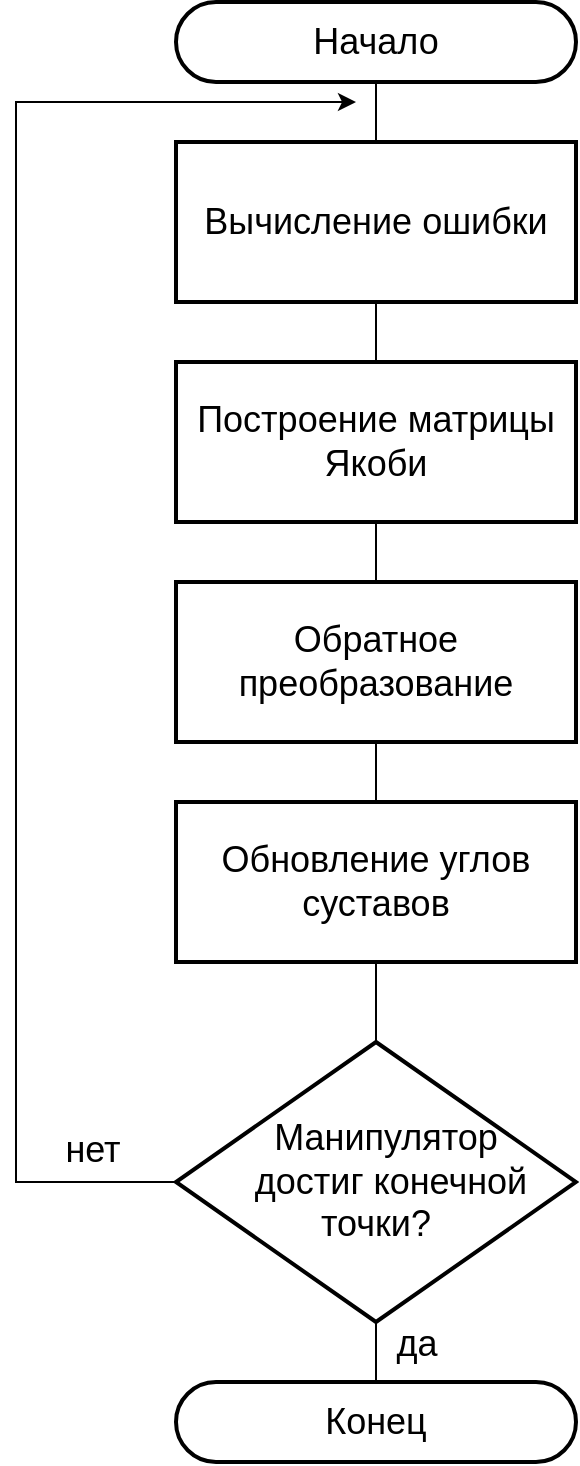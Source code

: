 <mxfile version="26.0.16">
  <diagram name="Страница — 1" id="eGaFwrD_WAsBf7NDzoaS">
    <mxGraphModel dx="1050" dy="629" grid="1" gridSize="10" guides="1" tooltips="1" connect="1" arrows="1" fold="1" page="1" pageScale="1" pageWidth="827" pageHeight="1169" math="0" shadow="0">
      <root>
        <mxCell id="0" />
        <mxCell id="1" parent="0" />
        <mxCell id="tjVxPv9A50ptuYDxmKrU-5" value="" style="edgeStyle=orthogonalEdgeStyle;rounded=0;orthogonalLoop=1;jettySize=auto;html=1;endArrow=none;endFill=0;" parent="1" source="tjVxPv9A50ptuYDxmKrU-3" edge="1">
          <mxGeometry relative="1" as="geometry">
            <mxPoint x="320" y="200" as="targetPoint" />
          </mxGeometry>
        </mxCell>
        <mxCell id="tjVxPv9A50ptuYDxmKrU-3" value="&lt;font style=&quot;font-size: 18px;&quot;&gt;Начало&lt;/font&gt;" style="rounded=1;whiteSpace=wrap;html=1;absoluteArcSize=1;arcSize=72;strokeWidth=2;" parent="1" vertex="1">
          <mxGeometry x="220" y="120" width="200" height="40" as="geometry" />
        </mxCell>
        <mxCell id="tjVxPv9A50ptuYDxmKrU-15" value="" style="edgeStyle=orthogonalEdgeStyle;rounded=0;orthogonalLoop=1;jettySize=auto;html=1;endArrow=none;endFill=0;" parent="1" source="tjVxPv9A50ptuYDxmKrU-10" target="tjVxPv9A50ptuYDxmKrU-12" edge="1">
          <mxGeometry relative="1" as="geometry" />
        </mxCell>
        <mxCell id="tjVxPv9A50ptuYDxmKrU-10" value="&lt;font style=&quot;font-size: 18px;&quot;&gt;Вычисление ошибки&lt;/font&gt;" style="rounded=0;whiteSpace=wrap;html=1;absoluteArcSize=1;arcSize=14;strokeWidth=2;" parent="1" vertex="1">
          <mxGeometry x="220" y="190" width="200" height="80" as="geometry" />
        </mxCell>
        <mxCell id="tjVxPv9A50ptuYDxmKrU-16" value="" style="edgeStyle=orthogonalEdgeStyle;rounded=0;orthogonalLoop=1;jettySize=auto;html=1;endArrow=none;endFill=0;" parent="1" source="tjVxPv9A50ptuYDxmKrU-12" target="tjVxPv9A50ptuYDxmKrU-13" edge="1">
          <mxGeometry relative="1" as="geometry" />
        </mxCell>
        <mxCell id="tjVxPv9A50ptuYDxmKrU-12" value="&lt;font style=&quot;font-size: 18px;&quot;&gt;Построение матрицы Якоби&lt;/font&gt;" style="rounded=0;whiteSpace=wrap;html=1;absoluteArcSize=1;arcSize=14;strokeWidth=2;" parent="1" vertex="1">
          <mxGeometry x="220" y="300" width="200" height="80" as="geometry" />
        </mxCell>
        <mxCell id="tjVxPv9A50ptuYDxmKrU-17" value="" style="edgeStyle=orthogonalEdgeStyle;rounded=0;orthogonalLoop=1;jettySize=auto;html=1;endArrow=none;endFill=0;" parent="1" source="tjVxPv9A50ptuYDxmKrU-13" target="tjVxPv9A50ptuYDxmKrU-14" edge="1">
          <mxGeometry relative="1" as="geometry" />
        </mxCell>
        <mxCell id="tjVxPv9A50ptuYDxmKrU-13" value="&lt;font style=&quot;font-size: 18px;&quot;&gt;Обратное преобразование&lt;/font&gt;" style="rounded=0;whiteSpace=wrap;html=1;absoluteArcSize=1;arcSize=14;strokeWidth=2;" parent="1" vertex="1">
          <mxGeometry x="220" y="410" width="200" height="80" as="geometry" />
        </mxCell>
        <mxCell id="tjVxPv9A50ptuYDxmKrU-19" value="" style="edgeStyle=orthogonalEdgeStyle;rounded=0;orthogonalLoop=1;jettySize=auto;html=1;endArrow=none;endFill=0;" parent="1" source="tjVxPv9A50ptuYDxmKrU-14" target="tjVxPv9A50ptuYDxmKrU-18" edge="1">
          <mxGeometry relative="1" as="geometry" />
        </mxCell>
        <mxCell id="tjVxPv9A50ptuYDxmKrU-14" value="&lt;font style=&quot;font-size: 18px;&quot;&gt;Обновление углов суставов&lt;/font&gt;" style="rounded=0;whiteSpace=wrap;html=1;absoluteArcSize=1;arcSize=14;strokeWidth=2;" parent="1" vertex="1">
          <mxGeometry x="220" y="520" width="200" height="80" as="geometry" />
        </mxCell>
        <mxCell id="tjVxPv9A50ptuYDxmKrU-28" value="" style="edgeStyle=orthogonalEdgeStyle;rounded=0;orthogonalLoop=1;jettySize=auto;html=1;endArrow=none;endFill=0;" parent="1" source="tjVxPv9A50ptuYDxmKrU-18" edge="1">
          <mxGeometry relative="1" as="geometry">
            <mxPoint x="320" y="810" as="targetPoint" />
          </mxGeometry>
        </mxCell>
        <mxCell id="tjVxPv9A50ptuYDxmKrU-29" value="&lt;font style=&quot;font-size: 18px;&quot;&gt;да&lt;/font&gt;" style="edgeLabel;html=1;align=center;verticalAlign=middle;resizable=0;points=[];" parent="tjVxPv9A50ptuYDxmKrU-28" vertex="1" connectable="0">
          <mxGeometry x="0.2" y="3" relative="1" as="geometry">
            <mxPoint x="17" y="-8" as="offset" />
          </mxGeometry>
        </mxCell>
        <mxCell id="PeRe5fuBLEYXeTGedXUc-2" style="edgeStyle=orthogonalEdgeStyle;rounded=0;orthogonalLoop=1;jettySize=auto;html=1;exitX=0;exitY=0.5;exitDx=0;exitDy=0;exitPerimeter=0;" edge="1" parent="1" source="tjVxPv9A50ptuYDxmKrU-18">
          <mxGeometry relative="1" as="geometry">
            <mxPoint x="310" y="170" as="targetPoint" />
            <mxPoint x="150" y="680" as="sourcePoint" />
            <Array as="points">
              <mxPoint x="140" y="710" />
              <mxPoint x="140" y="170" />
            </Array>
          </mxGeometry>
        </mxCell>
        <mxCell id="tjVxPv9A50ptuYDxmKrU-18" value="&lt;div&gt;&lt;span style=&quot;font-size: 18px; background-color: initial;&quot;&gt;&amp;nbsp; &amp;nbsp;Манипулятор&amp;nbsp;&lt;/span&gt;&lt;br&gt;&lt;/div&gt;&lt;div&gt;&lt;font style=&quot;font-size: 18px;&quot;&gt;&amp;nbsp; &amp;nbsp; достиг&amp;nbsp;&lt;/font&gt;&lt;span style=&quot;font-size: 18px; background-color: initial;&quot;&gt;конечной&amp;nbsp;&lt;/span&gt;&lt;/div&gt;&lt;div&gt;&lt;span style=&quot;font-size: 18px; background-color: initial;&quot;&gt;точки?&lt;/span&gt;&lt;/div&gt;" style="strokeWidth=2;html=1;shape=mxgraph.flowchart.decision;whiteSpace=wrap;" parent="1" vertex="1">
          <mxGeometry x="220" y="640" width="200" height="140" as="geometry" />
        </mxCell>
        <mxCell id="tjVxPv9A50ptuYDxmKrU-31" value="&lt;span style=&quot;font-size: 18px;&quot;&gt;Конец&lt;/span&gt;" style="rounded=1;whiteSpace=wrap;html=1;absoluteArcSize=1;arcSize=72;strokeWidth=2;" parent="1" vertex="1">
          <mxGeometry x="220" y="810" width="200" height="40" as="geometry" />
        </mxCell>
        <mxCell id="PeRe5fuBLEYXeTGedXUc-4" value="&lt;font style=&quot;font-size: 18px;&quot;&gt;нет&lt;/font&gt;" style="edgeLabel;html=1;align=center;verticalAlign=middle;resizable=0;points=[];" vertex="1" connectable="0" parent="1">
          <mxGeometry x="350" y="820" as="geometry">
            <mxPoint x="-172" y="-126" as="offset" />
          </mxGeometry>
        </mxCell>
      </root>
    </mxGraphModel>
  </diagram>
</mxfile>
